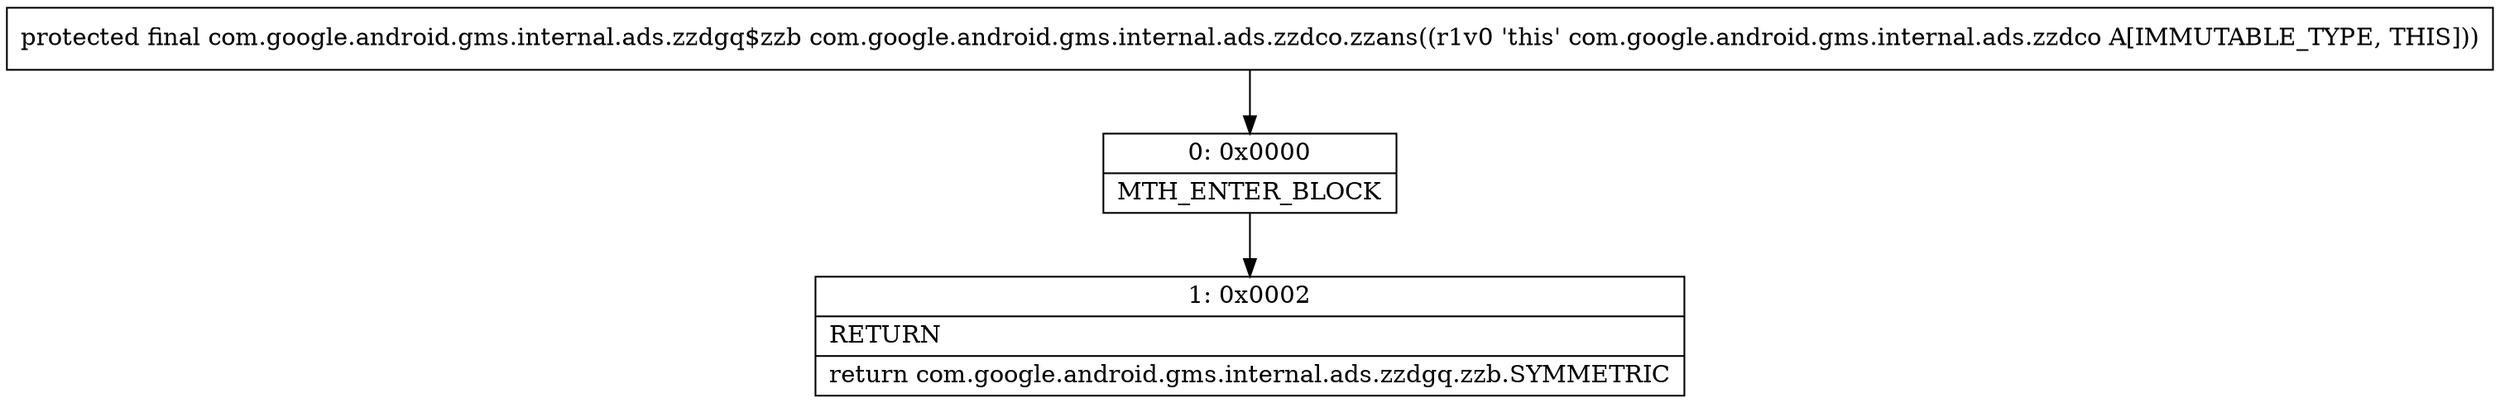 digraph "CFG forcom.google.android.gms.internal.ads.zzdco.zzans()Lcom\/google\/android\/gms\/internal\/ads\/zzdgq$zzb;" {
Node_0 [shape=record,label="{0\:\ 0x0000|MTH_ENTER_BLOCK\l}"];
Node_1 [shape=record,label="{1\:\ 0x0002|RETURN\l|return com.google.android.gms.internal.ads.zzdgq.zzb.SYMMETRIC\l}"];
MethodNode[shape=record,label="{protected final com.google.android.gms.internal.ads.zzdgq$zzb com.google.android.gms.internal.ads.zzdco.zzans((r1v0 'this' com.google.android.gms.internal.ads.zzdco A[IMMUTABLE_TYPE, THIS])) }"];
MethodNode -> Node_0;
Node_0 -> Node_1;
}

